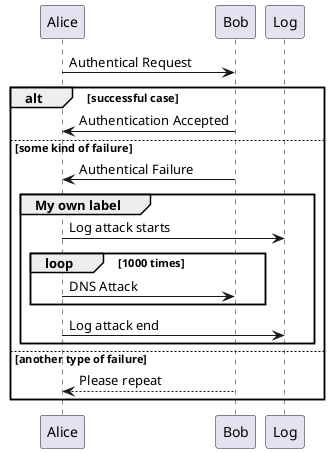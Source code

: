 @startuml

' sample on alt and else

Alice -> Bob : Authentical Request

alt successful case

    Alice <- Bob: Authentication Accepted

else some kind of failure

    Alice <- Bob: Authentical Failure
    
    group My own label
        Alice -> Log: Log attack starts
        loop 1000 times
            Alice -> Bob: DNS Attack
        end
    Alice -> Log: Log attack end
    end

else another type of failure

    Alice <-- Bob: Please repeat

end

@enduml